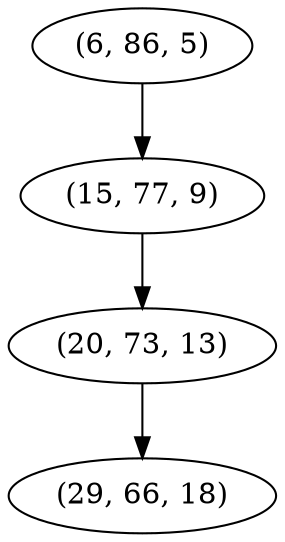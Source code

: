 digraph tree {
    "(6, 86, 5)";
    "(15, 77, 9)";
    "(20, 73, 13)";
    "(29, 66, 18)";
    "(6, 86, 5)" -> "(15, 77, 9)";
    "(15, 77, 9)" -> "(20, 73, 13)";
    "(20, 73, 13)" -> "(29, 66, 18)";
}
